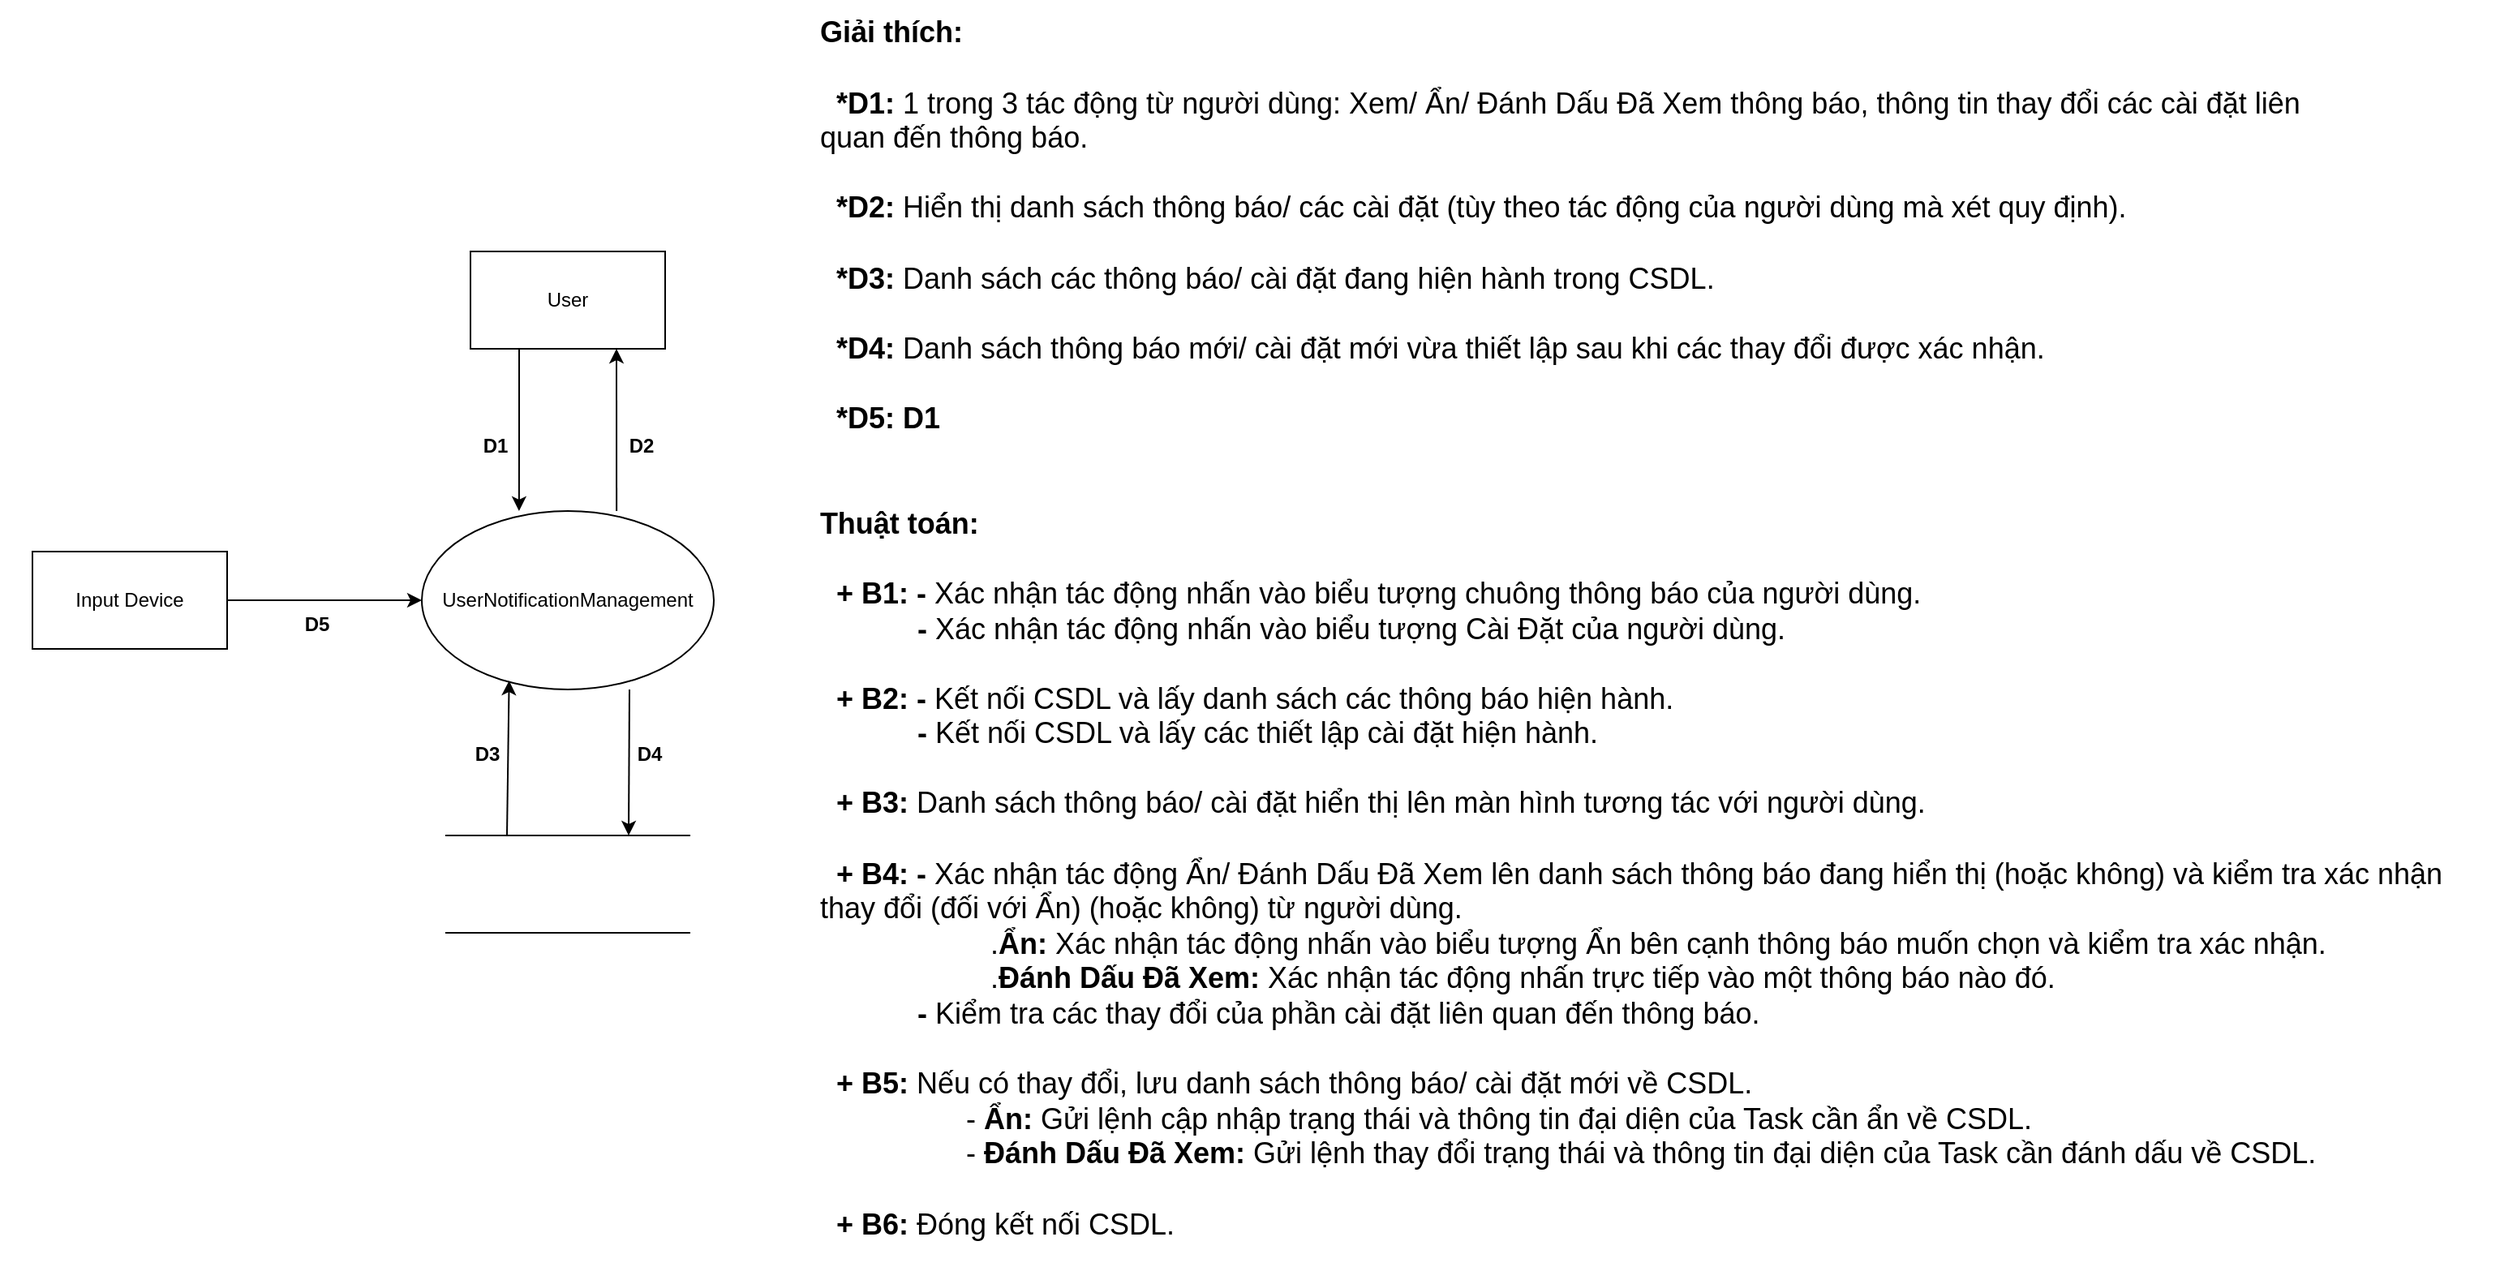 <mxfile version="13.10.4" type="device"><diagram id="1NM1qeak28A6mJkYjRzI" name="Page-1"><mxGraphModel dx="1692" dy="1652" grid="1" gridSize="10" guides="1" tooltips="1" connect="1" arrows="1" fold="1" page="1" pageScale="1" pageWidth="827" pageHeight="1169" math="0" shadow="0"><root><mxCell id="0"/><mxCell id="1" parent="0"/><mxCell id="6d0WjKfALiX0s_6aAhVs-20" value="" style="html=1;dashed=0;whitespace=wrap;strokeColor=none;" parent="1" vertex="1"><mxGeometry x="-130" y="-115" width="1540" height="770" as="geometry"/></mxCell><mxCell id="6d0WjKfALiX0s_6aAhVs-8" style="edgeStyle=orthogonalEdgeStyle;rounded=0;orthogonalLoop=1;jettySize=auto;html=1;exitX=0.25;exitY=1;exitDx=0;exitDy=0;entryX=0.333;entryY=0;entryDx=0;entryDy=0;entryPerimeter=0;" parent="1" source="6d0WjKfALiX0s_6aAhVs-1" target="6d0WjKfALiX0s_6aAhVs-2" edge="1"><mxGeometry relative="1" as="geometry"><mxPoint x="180" y="210" as="targetPoint"/></mxGeometry></mxCell><mxCell id="6d0WjKfALiX0s_6aAhVs-1" value="User" style="rounded=0;whiteSpace=wrap;html=1;" parent="1" vertex="1"><mxGeometry x="160" y="40" width="120" height="60" as="geometry"/></mxCell><mxCell id="6d0WjKfALiX0s_6aAhVs-2" value="UserNotificationManagement" style="ellipse;whiteSpace=wrap;html=1;" parent="1" vertex="1"><mxGeometry x="130" y="200" width="180" height="110" as="geometry"/></mxCell><mxCell id="6d0WjKfALiX0s_6aAhVs-7" style="edgeStyle=orthogonalEdgeStyle;rounded=0;orthogonalLoop=1;jettySize=auto;html=1;" parent="1" source="6d0WjKfALiX0s_6aAhVs-4" target="6d0WjKfALiX0s_6aAhVs-2" edge="1"><mxGeometry relative="1" as="geometry"/></mxCell><mxCell id="6d0WjKfALiX0s_6aAhVs-4" value="Input Device" style="rounded=0;whiteSpace=wrap;html=1;" parent="1" vertex="1"><mxGeometry x="-110" y="225" width="120" height="60" as="geometry"/></mxCell><mxCell id="6d0WjKfALiX0s_6aAhVs-5" value="" style="html=1;dashed=0;whitespace=wrap;shape=partialRectangle;right=0;left=0;" parent="1" vertex="1"><mxGeometry x="145" y="400" width="150" height="60" as="geometry"/></mxCell><mxCell id="6d0WjKfALiX0s_6aAhVs-9" value="" style="endArrow=classic;html=1;entryX=0.75;entryY=1;entryDx=0;entryDy=0;exitX=0.667;exitY=0;exitDx=0;exitDy=0;exitPerimeter=0;" parent="1" source="6d0WjKfALiX0s_6aAhVs-2" target="6d0WjKfALiX0s_6aAhVs-1" edge="1"><mxGeometry width="50" height="50" relative="1" as="geometry"><mxPoint x="390" y="320" as="sourcePoint"/><mxPoint x="440" y="270" as="targetPoint"/></mxGeometry></mxCell><mxCell id="6d0WjKfALiX0s_6aAhVs-11" value="" style="endArrow=classic;html=1;exitX=0.25;exitY=0;exitDx=0;exitDy=0;entryX=0.299;entryY=0.951;entryDx=0;entryDy=0;entryPerimeter=0;" parent="1" source="6d0WjKfALiX0s_6aAhVs-5" target="6d0WjKfALiX0s_6aAhVs-2" edge="1"><mxGeometry width="50" height="50" relative="1" as="geometry"><mxPoint x="390" y="320" as="sourcePoint"/><mxPoint x="440" y="270" as="targetPoint"/></mxGeometry></mxCell><mxCell id="6d0WjKfALiX0s_6aAhVs-12" value="" style="endArrow=classic;html=1;entryX=0.75;entryY=0;entryDx=0;entryDy=0;" parent="1" target="6d0WjKfALiX0s_6aAhVs-5" edge="1"><mxGeometry width="50" height="50" relative="1" as="geometry"><mxPoint x="258" y="310" as="sourcePoint"/><mxPoint x="440" y="270" as="targetPoint"/></mxGeometry></mxCell><mxCell id="6d0WjKfALiX0s_6aAhVs-13" value="&lt;b&gt;D1&lt;/b&gt;" style="text;html=1;align=center;verticalAlign=middle;resizable=0;points=[];autosize=1;" parent="1" vertex="1"><mxGeometry x="160" y="150" width="30" height="20" as="geometry"/></mxCell><mxCell id="6d0WjKfALiX0s_6aAhVs-14" value="&lt;b&gt;D2&lt;/b&gt;" style="text;html=1;align=center;verticalAlign=middle;resizable=0;points=[];autosize=1;" parent="1" vertex="1"><mxGeometry x="250" y="150" width="30" height="20" as="geometry"/></mxCell><mxCell id="6d0WjKfALiX0s_6aAhVs-15" value="&lt;b&gt;D3&lt;/b&gt;" style="text;html=1;align=center;verticalAlign=middle;resizable=0;points=[];autosize=1;" parent="1" vertex="1"><mxGeometry x="155" y="340" width="30" height="20" as="geometry"/></mxCell><mxCell id="6d0WjKfALiX0s_6aAhVs-16" value="&lt;b&gt;D4&lt;/b&gt;" style="text;html=1;align=center;verticalAlign=middle;resizable=0;points=[];autosize=1;" parent="1" vertex="1"><mxGeometry x="255" y="340" width="30" height="20" as="geometry"/></mxCell><mxCell id="6d0WjKfALiX0s_6aAhVs-17" value="&lt;b&gt;D5&lt;/b&gt;" style="text;html=1;align=center;verticalAlign=middle;resizable=0;points=[];autosize=1;" parent="1" vertex="1"><mxGeometry x="50" y="260" width="30" height="20" as="geometry"/></mxCell><mxCell id="6d0WjKfALiX0s_6aAhVs-19" value="&lt;div style=&quot;text-align: justify&quot;&gt;&lt;b style=&quot;font-size: 18px&quot;&gt;Giải thích:&lt;/b&gt;&lt;/div&gt;&lt;div style=&quot;text-align: justify&quot;&gt;&lt;b style=&quot;font-size: 18px&quot;&gt;&lt;br&gt;&lt;/b&gt;&lt;/div&gt;&lt;div style=&quot;font-size: 18px ; text-align: justify&quot;&gt;&lt;b&gt;&amp;nbsp; *D1:&amp;nbsp;&lt;/b&gt;1 trong 3&amp;nbsp;tác động từ người dùng: Xem/ Ẩn/ Đánh Dấu Đã Xem thông báo, thông tin thay đổi các cài đặt liên&lt;/div&gt;&lt;div style=&quot;font-size: 18px ; text-align: justify&quot;&gt;quan đến thông báo.&lt;/div&gt;&lt;div style=&quot;font-size: 18px ; text-align: justify&quot;&gt;&lt;br&gt;&lt;/div&gt;&lt;div style=&quot;font-size: 18px ; text-align: justify&quot;&gt;&amp;nbsp;&amp;nbsp;&lt;b&gt;*D2:&amp;nbsp;&lt;/b&gt;Hiển thị danh sách thông báo/ các cài đặt (tùy theo tác động của người dùng mà xét quy định).&lt;/div&gt;&lt;div style=&quot;font-size: 18px ; text-align: justify&quot;&gt;&lt;br&gt;&lt;/div&gt;&lt;div style=&quot;font-size: 18px ; text-align: justify&quot;&gt;&amp;nbsp;&amp;nbsp;&lt;b&gt;*D3:&lt;/b&gt;&amp;nbsp;Danh sách các thông báo/ cài đặt đang hiện hành trong CSDL.&lt;/div&gt;&lt;div style=&quot;font-size: 18px ; text-align: justify&quot;&gt;&lt;br&gt;&lt;/div&gt;&lt;div style=&quot;font-size: 18px ; text-align: justify&quot;&gt;&amp;nbsp;&amp;nbsp;&lt;b&gt;*D4:&amp;nbsp;&lt;/b&gt;Danh sách thông báo mới/ cài đặt mới vừa thiết lập sau khi các thay đổi được xác nhận.&lt;/div&gt;&lt;div style=&quot;font-size: 18px ; text-align: justify&quot;&gt;&lt;br&gt;&lt;/div&gt;&lt;div style=&quot;font-size: 18px ; text-align: justify&quot;&gt;&amp;nbsp;&amp;nbsp;&lt;b&gt;*D5: D1&lt;/b&gt;&lt;/div&gt;&lt;div style=&quot;font-size: 18px ; text-align: justify&quot;&gt;&lt;br&gt;&lt;/div&gt;&lt;div style=&quot;font-size: 18px ; text-align: justify&quot;&gt;&lt;br&gt;&lt;/div&gt;&lt;div style=&quot;font-size: 18px ; text-align: justify&quot;&gt;&lt;b&gt;Thuật toán:&lt;/b&gt;&lt;/div&gt;&lt;div style=&quot;font-size: 18px ; text-align: justify&quot;&gt;&lt;b&gt;&lt;br&gt;&lt;/b&gt;&lt;/div&gt;&lt;div style=&quot;font-size: 18px ; text-align: justify&quot;&gt;&lt;b&gt;&amp;nbsp; + B1: - &lt;/b&gt;Xác nhận tác động nhấn vào biểu tượng chuông thông báo của người dùng.&lt;/div&gt;&lt;div style=&quot;font-size: 18px ; text-align: justify&quot;&gt;&amp;nbsp; &amp;nbsp; &amp;nbsp; &amp;nbsp; &amp;nbsp; &amp;nbsp; &lt;b&gt;- &lt;/b&gt;Xác nhận tác động nhấn vào biểu tượng Cài Đặt của người dùng.&lt;/div&gt;&lt;div style=&quot;font-size: 18px ; text-align: justify&quot;&gt;&lt;br&gt;&lt;/div&gt;&lt;div style=&quot;font-size: 18px ; text-align: justify&quot;&gt;&lt;b&gt;&amp;nbsp; + B2: -&amp;nbsp;&lt;/b&gt;Kết nối CSDL và lấy danh sách các thông báo hiện hành.&lt;/div&gt;&lt;div style=&quot;font-size: 18px ; text-align: justify&quot;&gt;&amp;nbsp; &amp;nbsp; &amp;nbsp; &amp;nbsp; &amp;nbsp; &amp;nbsp; &lt;b&gt;-&lt;/b&gt;&amp;nbsp;Kết nối CSDL và lấy các thiết lập cài đặt hiện hành.&lt;/div&gt;&lt;div style=&quot;font-size: 18px ; text-align: justify&quot;&gt;&lt;br&gt;&lt;/div&gt;&lt;div style=&quot;font-size: 18px ; text-align: justify&quot;&gt;&lt;b&gt;&amp;nbsp; + B3:&amp;nbsp;&lt;/b&gt;Danh sách thông báo/ cài đặt hiển thị lên màn hình tương tác với người dùng.&lt;/div&gt;&lt;div style=&quot;font-size: 18px ; text-align: justify&quot;&gt;&lt;br&gt;&lt;/div&gt;&lt;div style=&quot;font-size: 18px ; text-align: justify&quot;&gt;&lt;b&gt;&amp;nbsp; + B4: - &lt;/b&gt;Xác nhận&amp;nbsp;tác động Ẩn/ Đánh Dấu Đã Xem lên danh sách thông báo đang hiển thị (hoặc không) và kiểm tra xác nhận&lt;/div&gt;&lt;div style=&quot;font-size: 18px ; text-align: justify&quot;&gt;thay đổi (đối với Ẩn) (hoặc không)&amp;nbsp;&lt;span&gt;từ người dùng.&lt;/span&gt;&lt;/div&gt;&lt;div style=&quot;font-size: 18px ; text-align: justify&quot;&gt;&amp;nbsp; &amp;nbsp; &amp;nbsp; &amp;nbsp; &amp;nbsp; &amp;nbsp; &amp;nbsp; &amp;nbsp; &amp;nbsp; &amp;nbsp; &amp;nbsp;.&lt;b&gt;Ẩn: &lt;/b&gt;Xác nhận tác động&amp;nbsp;nhấn vào biểu tượng Ẩn bên cạnh thông báo muốn chọn và kiểm tra xác nhận.&lt;/div&gt;&lt;div style=&quot;font-size: 18px ; text-align: justify&quot;&gt;&amp;nbsp; &amp;nbsp; &amp;nbsp; &amp;nbsp; &amp;nbsp; &amp;nbsp; &amp;nbsp; &amp;nbsp; &amp;nbsp; &amp;nbsp; &amp;nbsp;.&lt;b&gt;Đánh Dấu Đã Xem: &lt;/b&gt;Xác nhận tác động&amp;nbsp;nhấn trực tiếp vào một thông báo nào đó.&lt;/div&gt;&lt;div style=&quot;font-size: 18px ; text-align: justify&quot;&gt;&amp;nbsp; &amp;nbsp; &amp;nbsp; &amp;nbsp; &amp;nbsp; &amp;nbsp; &lt;b&gt;- &lt;/b&gt;Kiểm tra các thay đổi của phần cài đặt liên quan đến thông báo.&lt;/div&gt;&lt;div style=&quot;font-size: 18px ; text-align: justify&quot;&gt;&lt;br&gt;&lt;/div&gt;&lt;div style=&quot;font-size: 18px ; text-align: justify&quot;&gt;&lt;b&gt;&amp;nbsp; + B5:&amp;nbsp;&lt;/b&gt;Nếu có thay đổi, lưu danh sách thông báo/ cài đặt mới về CSDL.&lt;/div&gt;&lt;div style=&quot;font-size: 18px ; text-align: justify&quot;&gt;&amp;nbsp; &amp;nbsp; &amp;nbsp; &amp;nbsp; &amp;nbsp; &amp;nbsp; &amp;nbsp; &amp;nbsp; &amp;nbsp; - &lt;b&gt;Ẩn: &lt;/b&gt;Gửi lệnh cập nhập trạng thái và thông tin đại diện của Task cần ẩn về CSDL.&lt;/div&gt;&lt;div style=&quot;font-size: 18px ; text-align: justify&quot;&gt;&amp;nbsp; &amp;nbsp; &amp;nbsp; &amp;nbsp; &amp;nbsp; &amp;nbsp; &amp;nbsp; &amp;nbsp; &amp;nbsp; - &lt;b&gt;Đánh Dấu Đã Xem: &lt;/b&gt;Gửi lệnh thay đổi trạng thái và thông tin đại diện của Task cần đánh dấu về CSDL.&lt;/div&gt;&lt;div style=&quot;font-size: 18px ; text-align: justify&quot;&gt;&amp;nbsp; &amp;nbsp; &amp;nbsp; &amp;nbsp; &amp;nbsp; &amp;nbsp; &amp;nbsp; &amp;nbsp; &amp;nbsp;&amp;nbsp;&lt;/div&gt;&lt;div style=&quot;font-size: 18px ; text-align: justify&quot;&gt;&lt;b&gt;&amp;nbsp; + B6:&amp;nbsp;&lt;/b&gt;Đóng kết nối CSDL.&lt;/div&gt;&lt;div&gt;&lt;br&gt;&lt;/div&gt;" style="text;html=1;align=center;verticalAlign=middle;resizable=0;points=[];autosize=1;" parent="1" vertex="1"><mxGeometry x="365" y="30" width="1020" height="500" as="geometry"/></mxCell></root></mxGraphModel></diagram></mxfile>